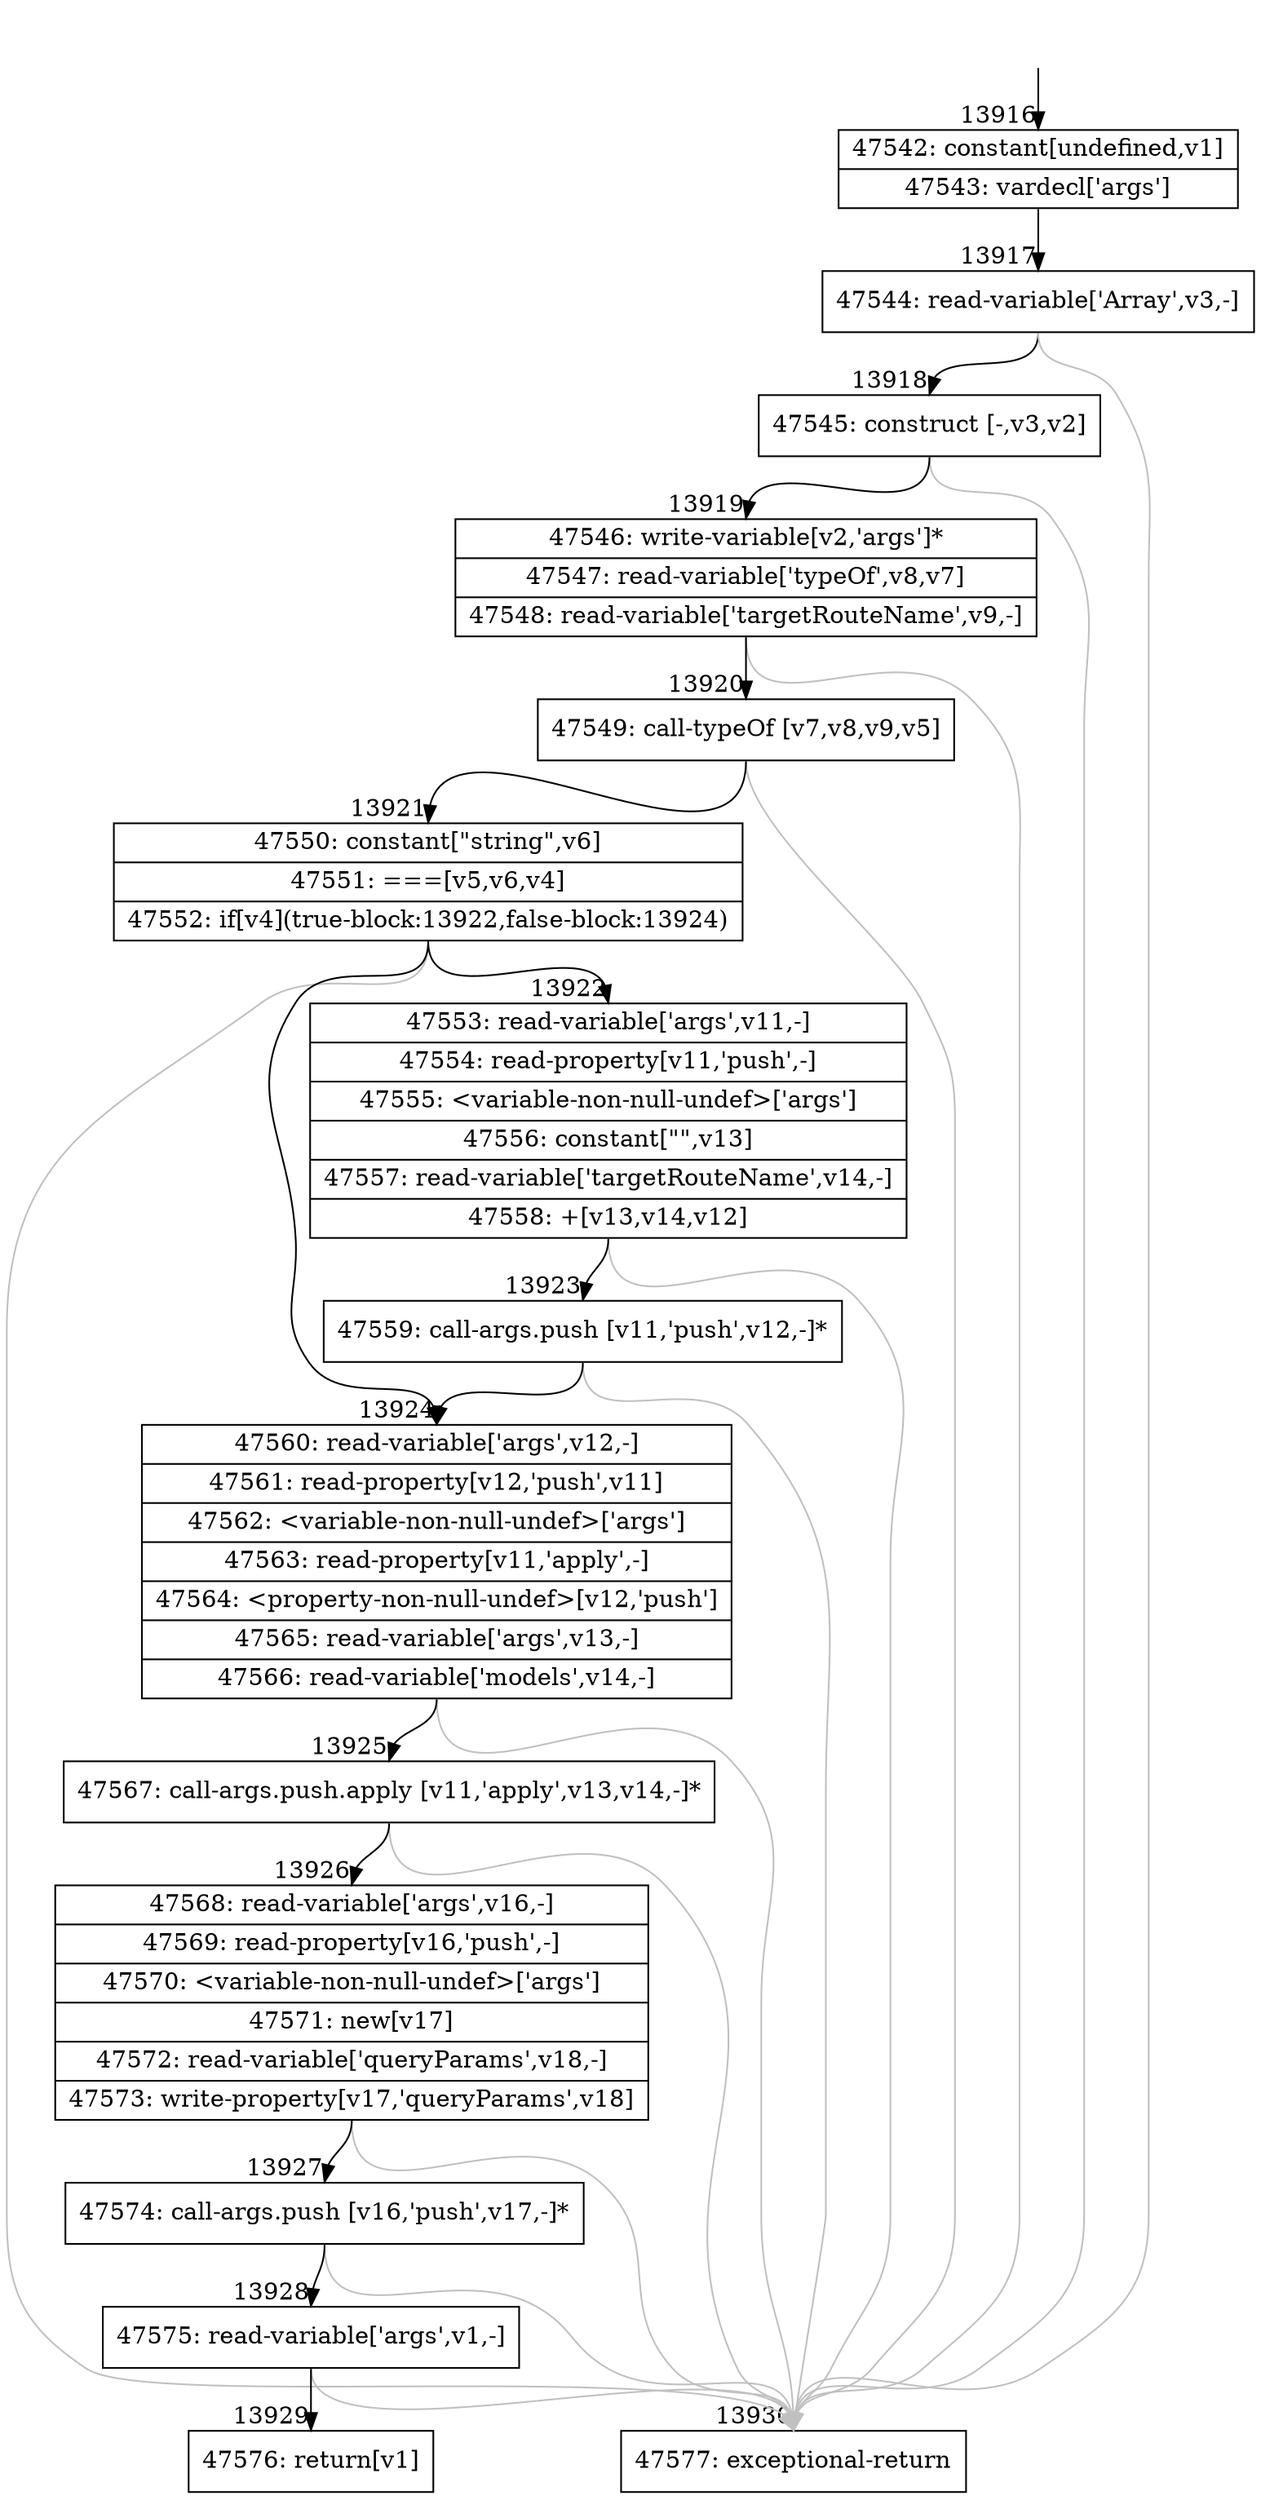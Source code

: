 digraph {
rankdir="TD"
BB_entry1150[shape=none,label=""];
BB_entry1150 -> BB13916 [tailport=s, headport=n, headlabel="    13916"]
BB13916 [shape=record label="{47542: constant[undefined,v1]|47543: vardecl['args']}" ] 
BB13916 -> BB13917 [tailport=s, headport=n, headlabel="      13917"]
BB13917 [shape=record label="{47544: read-variable['Array',v3,-]}" ] 
BB13917 -> BB13918 [tailport=s, headport=n, headlabel="      13918"]
BB13917 -> BB13930 [tailport=s, headport=n, color=gray, headlabel="      13930"]
BB13918 [shape=record label="{47545: construct [-,v3,v2]}" ] 
BB13918 -> BB13919 [tailport=s, headport=n, headlabel="      13919"]
BB13918 -> BB13930 [tailport=s, headport=n, color=gray]
BB13919 [shape=record label="{47546: write-variable[v2,'args']*|47547: read-variable['typeOf',v8,v7]|47548: read-variable['targetRouteName',v9,-]}" ] 
BB13919 -> BB13920 [tailport=s, headport=n, headlabel="      13920"]
BB13919 -> BB13930 [tailport=s, headport=n, color=gray]
BB13920 [shape=record label="{47549: call-typeOf [v7,v8,v9,v5]}" ] 
BB13920 -> BB13921 [tailport=s, headport=n, headlabel="      13921"]
BB13920 -> BB13930 [tailport=s, headport=n, color=gray]
BB13921 [shape=record label="{47550: constant[\"string\",v6]|47551: ===[v5,v6,v4]|47552: if[v4](true-block:13922,false-block:13924)}" ] 
BB13921 -> BB13922 [tailport=s, headport=n, headlabel="      13922"]
BB13921 -> BB13924 [tailport=s, headport=n, headlabel="      13924"]
BB13921 -> BB13930 [tailport=s, headport=n, color=gray]
BB13922 [shape=record label="{47553: read-variable['args',v11,-]|47554: read-property[v11,'push',-]|47555: \<variable-non-null-undef\>['args']|47556: constant[\"\",v13]|47557: read-variable['targetRouteName',v14,-]|47558: +[v13,v14,v12]}" ] 
BB13922 -> BB13923 [tailport=s, headport=n, headlabel="      13923"]
BB13922 -> BB13930 [tailport=s, headport=n, color=gray]
BB13923 [shape=record label="{47559: call-args.push [v11,'push',v12,-]*}" ] 
BB13923 -> BB13924 [tailport=s, headport=n]
BB13923 -> BB13930 [tailport=s, headport=n, color=gray]
BB13924 [shape=record label="{47560: read-variable['args',v12,-]|47561: read-property[v12,'push',v11]|47562: \<variable-non-null-undef\>['args']|47563: read-property[v11,'apply',-]|47564: \<property-non-null-undef\>[v12,'push']|47565: read-variable['args',v13,-]|47566: read-variable['models',v14,-]}" ] 
BB13924 -> BB13925 [tailport=s, headport=n, headlabel="      13925"]
BB13924 -> BB13930 [tailport=s, headport=n, color=gray]
BB13925 [shape=record label="{47567: call-args.push.apply [v11,'apply',v13,v14,-]*}" ] 
BB13925 -> BB13926 [tailport=s, headport=n, headlabel="      13926"]
BB13925 -> BB13930 [tailport=s, headport=n, color=gray]
BB13926 [shape=record label="{47568: read-variable['args',v16,-]|47569: read-property[v16,'push',-]|47570: \<variable-non-null-undef\>['args']|47571: new[v17]|47572: read-variable['queryParams',v18,-]|47573: write-property[v17,'queryParams',v18]}" ] 
BB13926 -> BB13927 [tailport=s, headport=n, headlabel="      13927"]
BB13926 -> BB13930 [tailport=s, headport=n, color=gray]
BB13927 [shape=record label="{47574: call-args.push [v16,'push',v17,-]*}" ] 
BB13927 -> BB13928 [tailport=s, headport=n, headlabel="      13928"]
BB13927 -> BB13930 [tailport=s, headport=n, color=gray]
BB13928 [shape=record label="{47575: read-variable['args',v1,-]}" ] 
BB13928 -> BB13929 [tailport=s, headport=n, headlabel="      13929"]
BB13928 -> BB13930 [tailport=s, headport=n, color=gray]
BB13929 [shape=record label="{47576: return[v1]}" ] 
BB13930 [shape=record label="{47577: exceptional-return}" ] 
//#$~ 25648
}
